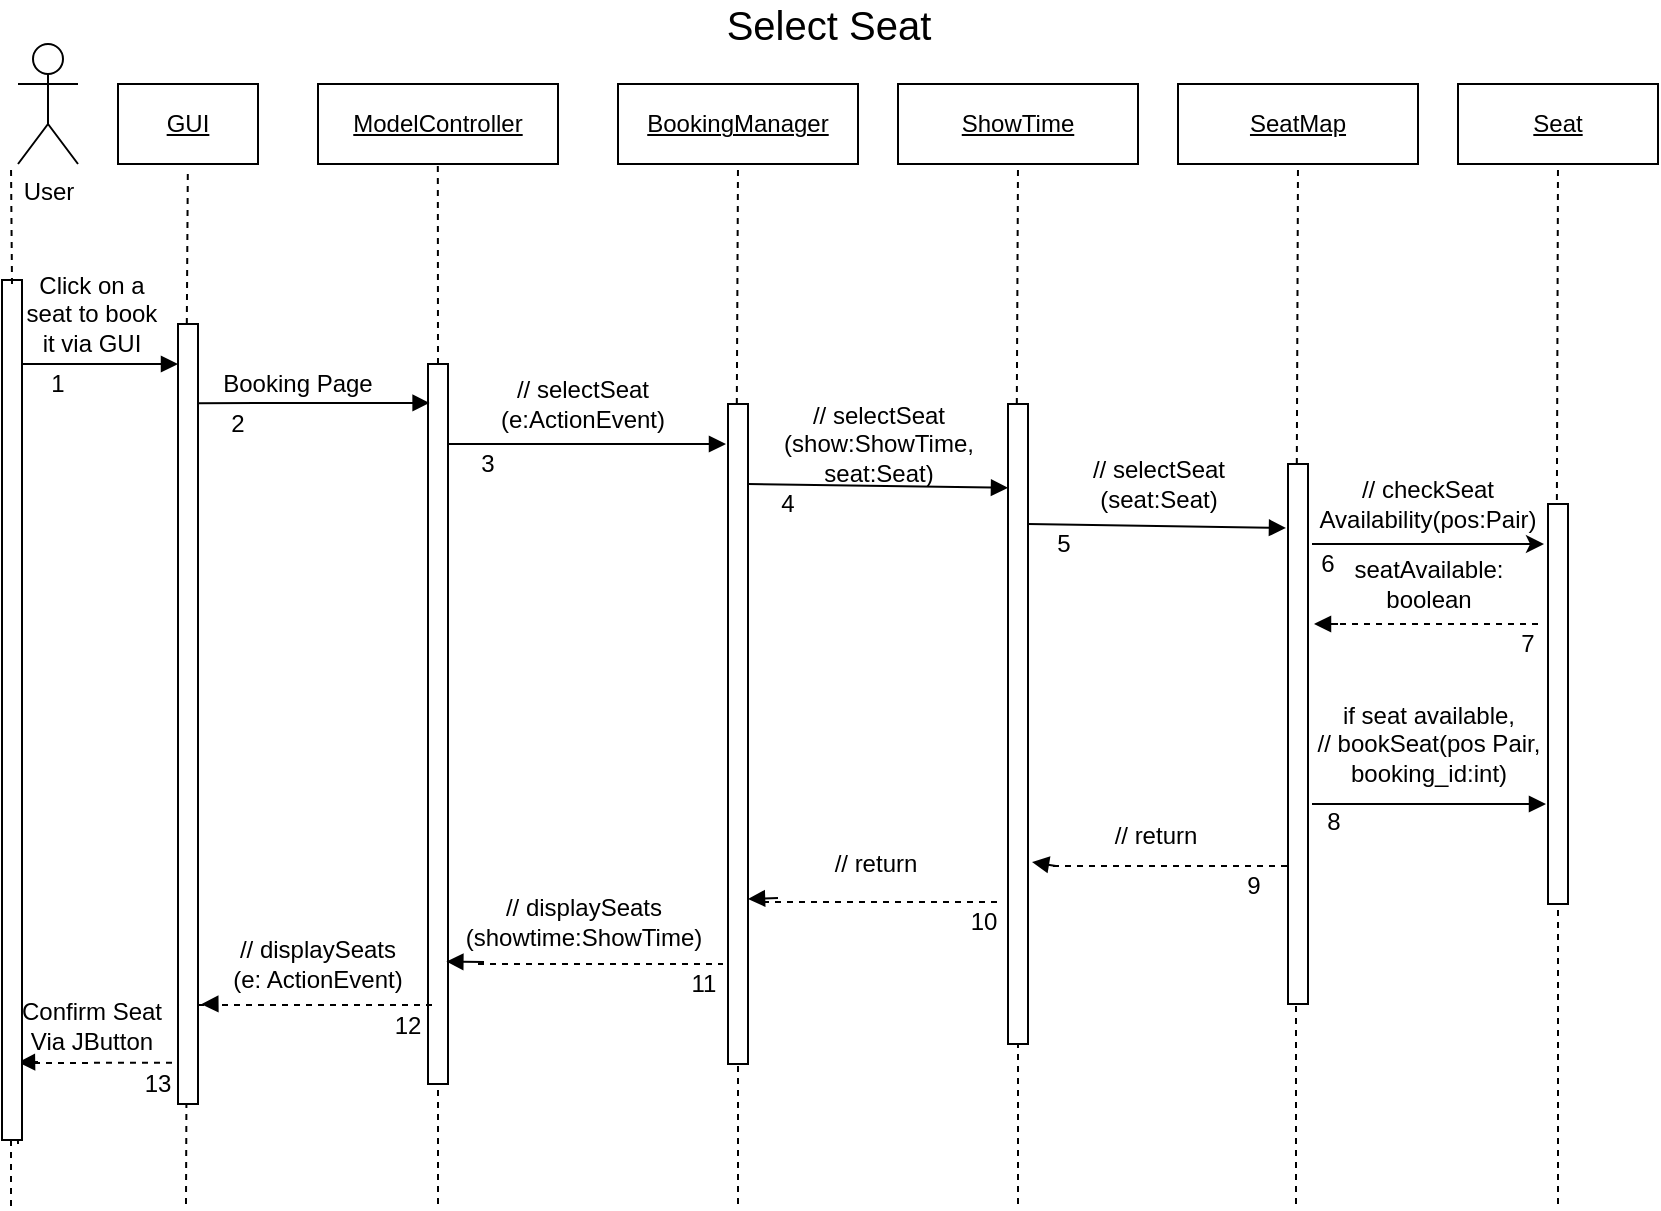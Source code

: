 <mxfile version="13.10.1" type="device"><diagram id="kgpKYQtTHZ0yAKxKKP6v" name="Page-1"><mxGraphModel dx="1385" dy="670" grid="1" gridSize="10" guides="1" tooltips="1" connect="1" arrows="1" fold="1" page="1" pageScale="1" pageWidth="850" pageHeight="1100" math="0" shadow="0"><root><mxCell id="0"/><mxCell id="1" parent="0"/><mxCell id="ZyejAZNdBAXQrAnvhdvS-1" value="&lt;u&gt;SeatMap&lt;/u&gt;" style="rounded=0;whiteSpace=wrap;html=1;" parent="1" vertex="1"><mxGeometry x="600" y="80" width="120" height="40" as="geometry"/></mxCell><mxCell id="ZyejAZNdBAXQrAnvhdvS-2" value="&lt;u&gt;Seat&lt;/u&gt;" style="rounded=0;whiteSpace=wrap;html=1;" parent="1" vertex="1"><mxGeometry x="740" y="80" width="100" height="40" as="geometry"/></mxCell><mxCell id="ZyejAZNdBAXQrAnvhdvS-4" value="User" style="shape=umlActor;verticalLabelPosition=bottom;verticalAlign=top;html=1;outlineConnect=0;" parent="1" vertex="1"><mxGeometry x="20" y="60" width="30" height="60" as="geometry"/></mxCell><mxCell id="ZyejAZNdBAXQrAnvhdvS-7" value="" style="endArrow=none;dashed=1;html=1;entryX=0.5;entryY=1;entryDx=0;entryDy=0;" parent="1" target="ZyejAZNdBAXQrAnvhdvS-2" edge="1"><mxGeometry width="50" height="50" relative="1" as="geometry"><mxPoint x="789.41" y="300" as="sourcePoint"/><mxPoint x="789.91" y="223" as="targetPoint"/></mxGeometry></mxCell><mxCell id="ZyejAZNdBAXQrAnvhdvS-11" value="" style="rounded=0;whiteSpace=wrap;html=1;" parent="1" vertex="1"><mxGeometry x="655" y="270" width="10" height="270" as="geometry"/></mxCell><mxCell id="ZyejAZNdBAXQrAnvhdvS-12" value="" style="rounded=0;whiteSpace=wrap;html=1;" parent="1" vertex="1"><mxGeometry x="785" y="290" width="10" height="200" as="geometry"/></mxCell><mxCell id="ZyejAZNdBAXQrAnvhdvS-35" value="" style="endArrow=none;dashed=1;html=1;entryX=0.5;entryY=1;entryDx=0;entryDy=0;" parent="1" target="ZyejAZNdBAXQrAnvhdvS-12" edge="1"><mxGeometry width="50" height="50" relative="1" as="geometry"><mxPoint x="790" y="640" as="sourcePoint"/><mxPoint x="789.5" y="520" as="targetPoint"/></mxGeometry></mxCell><mxCell id="ZyejAZNdBAXQrAnvhdvS-37" value="" style="endArrow=none;dashed=1;html=1;entryX=0.44;entryY=1.075;entryDx=0;entryDy=0;entryPerimeter=0;" parent="1" edge="1"><mxGeometry width="50" height="50" relative="1" as="geometry"><mxPoint x="16.5" y="641" as="sourcePoint"/><mxPoint x="16.5" y="521" as="targetPoint"/></mxGeometry></mxCell><mxCell id="nYkKp7YHpvfeb8mewTg9-2" value="&lt;font style=&quot;font-size: 20px&quot;&gt;Select Seat&lt;/font&gt;" style="text;html=1;strokeColor=none;fillColor=none;align=center;verticalAlign=middle;whiteSpace=wrap;rounded=0;" parent="1" vertex="1"><mxGeometry x="353" y="40" width="145" height="20" as="geometry"/></mxCell><mxCell id="GYdJ26S9a8ObW8aPidn9-11" value="&lt;u&gt;GUI&lt;/u&gt;" style="rounded=0;whiteSpace=wrap;html=1;" parent="1" vertex="1"><mxGeometry x="70" y="80" width="70" height="40" as="geometry"/></mxCell><mxCell id="GYdJ26S9a8ObW8aPidn9-12" value="&lt;u&gt;ModelController&lt;/u&gt;" style="rounded=0;whiteSpace=wrap;html=1;" parent="1" vertex="1"><mxGeometry x="170" y="80" width="120" height="40" as="geometry"/></mxCell><mxCell id="GYdJ26S9a8ObW8aPidn9-13" value="&lt;u&gt;BookingManager&lt;/u&gt;" style="rounded=0;whiteSpace=wrap;html=1;" parent="1" vertex="1"><mxGeometry x="320" y="80" width="120" height="40" as="geometry"/></mxCell><mxCell id="GYdJ26S9a8ObW8aPidn9-14" value="" style="endArrow=none;dashed=1;html=1;entryX=0.5;entryY=1;entryDx=0;entryDy=0;" parent="1" target="ZyejAZNdBAXQrAnvhdvS-1" edge="1"><mxGeometry width="50" height="50" relative="1" as="geometry"><mxPoint x="659.41" y="270" as="sourcePoint"/><mxPoint x="659.91" y="193" as="targetPoint"/></mxGeometry></mxCell><mxCell id="GYdJ26S9a8ObW8aPidn9-15" value="" style="endArrow=none;dashed=1;html=1;" parent="1" edge="1"><mxGeometry width="50" height="50" relative="1" as="geometry"><mxPoint x="659" y="640" as="sourcePoint"/><mxPoint x="659" y="540" as="targetPoint"/></mxGeometry></mxCell><mxCell id="GYdJ26S9a8ObW8aPidn9-17" value="" style="rounded=0;whiteSpace=wrap;html=1;" parent="1" vertex="1"><mxGeometry x="375" y="240" width="10" height="330" as="geometry"/></mxCell><mxCell id="GYdJ26S9a8ObW8aPidn9-18" value="" style="endArrow=none;dashed=1;html=1;entryX=0.5;entryY=1;entryDx=0;entryDy=0;" parent="1" target="GYdJ26S9a8ObW8aPidn9-13" edge="1"><mxGeometry width="50" height="50" relative="1" as="geometry"><mxPoint x="379.41" y="240" as="sourcePoint"/><mxPoint x="379.91" y="163" as="targetPoint"/></mxGeometry></mxCell><mxCell id="GYdJ26S9a8ObW8aPidn9-19" value="" style="endArrow=none;dashed=1;html=1;entryX=0.5;entryY=1;entryDx=0;entryDy=0;" parent="1" target="GYdJ26S9a8ObW8aPidn9-17" edge="1"><mxGeometry width="50" height="50" relative="1" as="geometry"><mxPoint x="380" y="640" as="sourcePoint"/><mxPoint x="379.91" y="520" as="targetPoint"/></mxGeometry></mxCell><mxCell id="GYdJ26S9a8ObW8aPidn9-21" value="" style="rounded=0;whiteSpace=wrap;html=1;" parent="1" vertex="1"><mxGeometry x="225" y="220" width="10" height="360" as="geometry"/></mxCell><mxCell id="GYdJ26S9a8ObW8aPidn9-22" value="" style="rounded=0;whiteSpace=wrap;html=1;" parent="1" vertex="1"><mxGeometry x="100" y="200" width="10" height="390" as="geometry"/></mxCell><mxCell id="GYdJ26S9a8ObW8aPidn9-23" value="" style="endArrow=none;dashed=1;html=1;exitX=0.5;exitY=0;exitDx=0;exitDy=0;" parent="1" source="GYdJ26S9a8ObW8aPidn9-21" edge="1"><mxGeometry width="50" height="50" relative="1" as="geometry"><mxPoint x="230" y="210" as="sourcePoint"/><mxPoint x="229.91" y="120" as="targetPoint"/></mxGeometry></mxCell><mxCell id="GYdJ26S9a8ObW8aPidn9-24" value="" style="endArrow=none;dashed=1;html=1;" parent="1" edge="1"><mxGeometry width="50" height="50" relative="1" as="geometry"><mxPoint x="104.41" y="200" as="sourcePoint"/><mxPoint x="104.91" y="123" as="targetPoint"/></mxGeometry></mxCell><mxCell id="GYdJ26S9a8ObW8aPidn9-25" value="" style="endArrow=none;dashed=1;html=1;" parent="1" target="GYdJ26S9a8ObW8aPidn9-22" edge="1"><mxGeometry width="50" height="50" relative="1" as="geometry"><mxPoint x="104" y="640" as="sourcePoint"/><mxPoint x="104.91" y="520" as="targetPoint"/></mxGeometry></mxCell><mxCell id="GYdJ26S9a8ObW8aPidn9-26" value="" style="endArrow=none;dashed=1;html=1;entryX=0.5;entryY=1;entryDx=0;entryDy=0;" parent="1" target="GYdJ26S9a8ObW8aPidn9-21" edge="1"><mxGeometry width="50" height="50" relative="1" as="geometry"><mxPoint x="230" y="640" as="sourcePoint"/><mxPoint x="229.91" y="520.0" as="targetPoint"/></mxGeometry></mxCell><mxCell id="t7kscKho5E2BJ3D-RbUJ-9" value="&lt;u&gt;ShowTime&lt;/u&gt;" style="rounded=0;whiteSpace=wrap;html=1;" parent="1" vertex="1"><mxGeometry x="460" y="80" width="120" height="40" as="geometry"/></mxCell><mxCell id="t7kscKho5E2BJ3D-RbUJ-10" value="" style="rounded=0;whiteSpace=wrap;html=1;" parent="1" vertex="1"><mxGeometry x="515" y="240" width="10" height="320" as="geometry"/></mxCell><mxCell id="t7kscKho5E2BJ3D-RbUJ-11" value="" style="endArrow=none;dashed=1;html=1;entryX=0.5;entryY=1;entryDx=0;entryDy=0;" parent="1" target="t7kscKho5E2BJ3D-RbUJ-9" edge="1"><mxGeometry width="50" height="50" relative="1" as="geometry"><mxPoint x="519.41" y="240" as="sourcePoint"/><mxPoint x="519.91" y="163" as="targetPoint"/></mxGeometry></mxCell><mxCell id="t7kscKho5E2BJ3D-RbUJ-12" value="" style="endArrow=none;dashed=1;html=1;entryX=0.5;entryY=1;entryDx=0;entryDy=0;" parent="1" target="t7kscKho5E2BJ3D-RbUJ-10" edge="1"><mxGeometry width="50" height="50" relative="1" as="geometry"><mxPoint x="520" y="640" as="sourcePoint"/><mxPoint x="519.91" y="520" as="targetPoint"/></mxGeometry></mxCell><mxCell id="t7kscKho5E2BJ3D-RbUJ-13" value="" style="endArrow=classic;html=1;" parent="1" edge="1"><mxGeometry width="50" height="50" relative="1" as="geometry"><mxPoint x="667" y="310" as="sourcePoint"/><mxPoint x="783" y="310" as="targetPoint"/></mxGeometry></mxCell><mxCell id="t7kscKho5E2BJ3D-RbUJ-18" value="" style="endArrow=block;endFill=1;endSize=6;html=1;" parent="1" edge="1"><mxGeometry width="100" relative="1" as="geometry"><mxPoint x="20" y="220" as="sourcePoint"/><mxPoint x="100" y="220" as="targetPoint"/></mxGeometry></mxCell><mxCell id="t7kscKho5E2BJ3D-RbUJ-19" value="" style="endArrow=block;endFill=1;endSize=6;html=1;entryX=0.08;entryY=0.054;entryDx=0;entryDy=0;entryPerimeter=0;" parent="1" target="GYdJ26S9a8ObW8aPidn9-21" edge="1"><mxGeometry width="100" relative="1" as="geometry"><mxPoint x="110" y="239.6" as="sourcePoint"/><mxPoint x="180" y="239.6" as="targetPoint"/></mxGeometry></mxCell><mxCell id="t7kscKho5E2BJ3D-RbUJ-20" value="" style="endArrow=block;endFill=1;endSize=6;html=1;" parent="1" edge="1"><mxGeometry width="100" relative="1" as="geometry"><mxPoint x="235" y="260" as="sourcePoint"/><mxPoint x="374" y="260" as="targetPoint"/></mxGeometry></mxCell><mxCell id="t7kscKho5E2BJ3D-RbUJ-21" value="" style="endArrow=block;endFill=1;endSize=6;html=1;entryX=0;entryY=0.131;entryDx=0;entryDy=0;entryPerimeter=0;" parent="1" target="t7kscKho5E2BJ3D-RbUJ-10" edge="1"><mxGeometry width="100" relative="1" as="geometry"><mxPoint x="385" y="280" as="sourcePoint"/><mxPoint x="485" y="280" as="targetPoint"/></mxGeometry></mxCell><mxCell id="t7kscKho5E2BJ3D-RbUJ-22" value="" style="endArrow=block;endFill=1;endSize=6;html=1;" parent="1" edge="1"><mxGeometry width="100" relative="1" as="geometry"><mxPoint x="525" y="300" as="sourcePoint"/><mxPoint x="654" y="302" as="targetPoint"/></mxGeometry></mxCell><mxCell id="t7kscKho5E2BJ3D-RbUJ-23" value="" style="endArrow=block;endFill=1;endSize=6;html=1;" parent="1" edge="1"><mxGeometry width="100" relative="1" as="geometry"><mxPoint x="30" y="569" as="sourcePoint"/><mxPoint x="20" y="569.17" as="targetPoint"/></mxGeometry></mxCell><mxCell id="t7kscKho5E2BJ3D-RbUJ-24" value="" style="endArrow=block;endFill=1;endSize=6;html=1;entryX=1.167;entryY=0.872;entryDx=0;entryDy=0;entryPerimeter=0;" parent="1" target="GYdJ26S9a8ObW8aPidn9-22" edge="1"><mxGeometry width="100" relative="1" as="geometry"><mxPoint x="120" y="540" as="sourcePoint"/><mxPoint x="110" y="450" as="targetPoint"/></mxGeometry></mxCell><mxCell id="t7kscKho5E2BJ3D-RbUJ-25" value="" style="endArrow=block;endFill=1;endSize=6;html=1;entryX=0.917;entryY=0.83;entryDx=0;entryDy=0;entryPerimeter=0;" parent="1" target="GYdJ26S9a8ObW8aPidn9-21" edge="1"><mxGeometry width="100" relative="1" as="geometry"><mxPoint x="253" y="519" as="sourcePoint"/><mxPoint x="235" y="430" as="targetPoint"/></mxGeometry></mxCell><mxCell id="t7kscKho5E2BJ3D-RbUJ-26" value="" style="endArrow=block;endFill=1;endSize=6;html=1;entryX=1;entryY=0.75;entryDx=0;entryDy=0;" parent="1" target="GYdJ26S9a8ObW8aPidn9-17" edge="1"><mxGeometry width="100" relative="1" as="geometry"><mxPoint x="400" y="487" as="sourcePoint"/><mxPoint x="384.17" y="410" as="targetPoint"/></mxGeometry></mxCell><mxCell id="t7kscKho5E2BJ3D-RbUJ-27" value="" style="endArrow=block;endFill=1;endSize=6;html=1;exitX=0;exitY=1;exitDx=0;exitDy=0;" parent="1" edge="1" source="t7kscKho5E2BJ3D-RbUJ-45"><mxGeometry width="100" relative="1" as="geometry"><mxPoint x="653" y="470" as="sourcePoint"/><mxPoint x="527" y="469" as="targetPoint"/></mxGeometry></mxCell><mxCell id="t7kscKho5E2BJ3D-RbUJ-28" value="" style="endArrow=block;endFill=1;endSize=6;html=1;" parent="1" edge="1"><mxGeometry width="100" relative="1" as="geometry"><mxPoint x="680" y="350" as="sourcePoint"/><mxPoint x="668" y="350" as="targetPoint"/></mxGeometry></mxCell><mxCell id="t7kscKho5E2BJ3D-RbUJ-29" value="Click on a seat to book it via GUI" style="text;html=1;strokeColor=none;fillColor=none;align=center;verticalAlign=middle;whiteSpace=wrap;rounded=0;" parent="1" vertex="1"><mxGeometry x="20" y="179" width="74" height="31" as="geometry"/></mxCell><mxCell id="t7kscKho5E2BJ3D-RbUJ-31" value="Booking Page" style="text;html=1;strokeColor=none;fillColor=none;align=center;verticalAlign=middle;whiteSpace=wrap;rounded=0;" parent="1" vertex="1"><mxGeometry x="120" y="220" width="80" height="20" as="geometry"/></mxCell><mxCell id="t7kscKho5E2BJ3D-RbUJ-33" value="// checkSeat&lt;br&gt;Availability(pos:Pair)" style="text;html=1;strokeColor=none;fillColor=none;align=center;verticalAlign=middle;whiteSpace=wrap;rounded=0;" parent="1" vertex="1"><mxGeometry x="690" y="280" width="70" height="20" as="geometry"/></mxCell><mxCell id="t7kscKho5E2BJ3D-RbUJ-34" value="seatAvailable:&lt;br&gt;boolean" style="text;html=1;strokeColor=none;fillColor=none;align=center;verticalAlign=middle;whiteSpace=wrap;rounded=0;" parent="1" vertex="1"><mxGeometry x="682.5" y="320" width="85" height="20" as="geometry"/></mxCell><mxCell id="t7kscKho5E2BJ3D-RbUJ-36" value="if seat available,&lt;br&gt;// bookSeat(pos Pair, booking_id:int)" style="text;html=1;strokeColor=none;fillColor=none;align=center;verticalAlign=middle;whiteSpace=wrap;rounded=0;" parent="1" vertex="1"><mxGeometry x="667.5" y="400" width="115" height="20" as="geometry"/></mxCell><mxCell id="t7kscKho5E2BJ3D-RbUJ-43" value="" style="endArrow=block;endFill=1;endSize=6;html=1;" parent="1" edge="1"><mxGeometry width="100" relative="1" as="geometry"><mxPoint x="667" y="440" as="sourcePoint"/><mxPoint x="784" y="440" as="targetPoint"/></mxGeometry></mxCell><mxCell id="t7kscKho5E2BJ3D-RbUJ-45" value="// return" style="text;html=1;strokeColor=none;fillColor=none;align=center;verticalAlign=middle;whiteSpace=wrap;rounded=0;" parent="1" vertex="1"><mxGeometry x="539" y="440" width="100" height="31" as="geometry"/></mxCell><mxCell id="t7kscKho5E2BJ3D-RbUJ-46" value="// return" style="text;html=1;strokeColor=none;fillColor=none;align=center;verticalAlign=middle;whiteSpace=wrap;rounded=0;" parent="1" vertex="1"><mxGeometry x="400" y="456" width="98" height="27.5" as="geometry"/></mxCell><mxCell id="t7kscKho5E2BJ3D-RbUJ-47" value="// displaySeats&lt;br&gt;(showtime:ShowTime)" style="text;html=1;strokeColor=none;fillColor=none;align=center;verticalAlign=middle;whiteSpace=wrap;rounded=0;" parent="1" vertex="1"><mxGeometry x="252.5" y="483.5" width="100" height="31" as="geometry"/></mxCell><mxCell id="t7kscKho5E2BJ3D-RbUJ-48" value="// displaySeats&lt;br&gt;(e: ActionEvent)" style="text;html=1;strokeColor=none;fillColor=none;align=center;verticalAlign=middle;whiteSpace=wrap;rounded=0;" parent="1" vertex="1"><mxGeometry x="120" y="504" width="100" height="31" as="geometry"/></mxCell><mxCell id="t7kscKho5E2BJ3D-RbUJ-49" value="// selectSeat&lt;br&gt;(e:ActionEvent)" style="text;html=1;strokeColor=none;fillColor=none;align=center;verticalAlign=middle;whiteSpace=wrap;rounded=0;" parent="1" vertex="1"><mxGeometry x="235" y="230" width="135" height="20" as="geometry"/></mxCell><mxCell id="t7kscKho5E2BJ3D-RbUJ-50" value="// selectSeat&lt;br&gt;(show:ShowTime, seat:Seat)" style="text;html=1;strokeColor=none;fillColor=none;align=center;verticalAlign=middle;whiteSpace=wrap;rounded=0;" parent="1" vertex="1"><mxGeometry x="382.5" y="250" width="135" height="20" as="geometry"/></mxCell><mxCell id="t7kscKho5E2BJ3D-RbUJ-51" value="// selectSeat&lt;br&gt;(seat:Seat)" style="text;html=1;strokeColor=none;fillColor=none;align=center;verticalAlign=middle;whiteSpace=wrap;rounded=0;" parent="1" vertex="1"><mxGeometry x="522.5" y="270" width="135" height="20" as="geometry"/></mxCell><mxCell id="t7kscKho5E2BJ3D-RbUJ-52" value="Confirm Seat&lt;br&gt;Via JButton" style="text;html=1;strokeColor=none;fillColor=none;align=center;verticalAlign=middle;whiteSpace=wrap;rounded=0;" parent="1" vertex="1"><mxGeometry x="20" y="535" width="74" height="31" as="geometry"/></mxCell><mxCell id="t7kscKho5E2BJ3D-RbUJ-53" value="1" style="text;html=1;strokeColor=none;fillColor=none;align=center;verticalAlign=middle;whiteSpace=wrap;rounded=0;" parent="1" vertex="1"><mxGeometry x="20" y="220" width="40" height="20" as="geometry"/></mxCell><mxCell id="t7kscKho5E2BJ3D-RbUJ-54" value="2" style="text;html=1;strokeColor=none;fillColor=none;align=center;verticalAlign=middle;whiteSpace=wrap;rounded=0;" parent="1" vertex="1"><mxGeometry x="110" y="240" width="40" height="20" as="geometry"/></mxCell><mxCell id="t7kscKho5E2BJ3D-RbUJ-55" value="3" style="text;html=1;strokeColor=none;fillColor=none;align=center;verticalAlign=middle;whiteSpace=wrap;rounded=0;" parent="1" vertex="1"><mxGeometry x="235" y="260" width="40" height="20" as="geometry"/></mxCell><mxCell id="t7kscKho5E2BJ3D-RbUJ-56" value="4" style="text;html=1;strokeColor=none;fillColor=none;align=center;verticalAlign=middle;whiteSpace=wrap;rounded=0;" parent="1" vertex="1"><mxGeometry x="385" y="280" width="40" height="20" as="geometry"/></mxCell><mxCell id="t7kscKho5E2BJ3D-RbUJ-57" value="5" style="text;html=1;strokeColor=none;fillColor=none;align=center;verticalAlign=middle;whiteSpace=wrap;rounded=0;" parent="1" vertex="1"><mxGeometry x="522.5" y="300" width="40" height="20" as="geometry"/></mxCell><mxCell id="t7kscKho5E2BJ3D-RbUJ-58" value="6" style="text;html=1;strokeColor=none;fillColor=none;align=center;verticalAlign=middle;whiteSpace=wrap;rounded=0;" parent="1" vertex="1"><mxGeometry x="655" y="310" width="40" height="20" as="geometry"/></mxCell><mxCell id="t7kscKho5E2BJ3D-RbUJ-59" value="7" style="text;html=1;strokeColor=none;fillColor=none;align=center;verticalAlign=middle;whiteSpace=wrap;rounded=0;" parent="1" vertex="1"><mxGeometry x="755" y="350" width="40" height="20" as="geometry"/></mxCell><mxCell id="t7kscKho5E2BJ3D-RbUJ-60" value="8" style="text;html=1;strokeColor=none;fillColor=none;align=center;verticalAlign=middle;whiteSpace=wrap;rounded=0;" parent="1" vertex="1"><mxGeometry x="657.5" y="439" width="40" height="20" as="geometry"/></mxCell><mxCell id="t7kscKho5E2BJ3D-RbUJ-61" value="9" style="text;html=1;strokeColor=none;fillColor=none;align=center;verticalAlign=middle;whiteSpace=wrap;rounded=0;" parent="1" vertex="1"><mxGeometry x="617.5" y="471" width="40" height="20" as="geometry"/></mxCell><mxCell id="t7kscKho5E2BJ3D-RbUJ-62" value="10" style="text;html=1;strokeColor=none;fillColor=none;align=center;verticalAlign=middle;whiteSpace=wrap;rounded=0;" parent="1" vertex="1"><mxGeometry x="482.5" y="489" width="40" height="20" as="geometry"/></mxCell><mxCell id="t7kscKho5E2BJ3D-RbUJ-63" value="11" style="text;html=1;strokeColor=none;fillColor=none;align=center;verticalAlign=middle;whiteSpace=wrap;rounded=0;" parent="1" vertex="1"><mxGeometry x="342.5" y="520" width="40" height="20" as="geometry"/></mxCell><mxCell id="t7kscKho5E2BJ3D-RbUJ-64" value="12" style="text;html=1;strokeColor=none;fillColor=none;align=center;verticalAlign=middle;whiteSpace=wrap;rounded=0;" parent="1" vertex="1"><mxGeometry x="195" y="540.5" width="40" height="20" as="geometry"/></mxCell><mxCell id="t7kscKho5E2BJ3D-RbUJ-65" value="13" style="text;html=1;strokeColor=none;fillColor=none;align=center;verticalAlign=middle;whiteSpace=wrap;rounded=0;" parent="1" vertex="1"><mxGeometry x="70" y="570" width="40" height="20" as="geometry"/></mxCell><mxCell id="tr5VKHsIpf5TYbM4JYOu-1" value="" style="rounded=0;whiteSpace=wrap;html=1;" parent="1" vertex="1"><mxGeometry x="12" y="178" width="10" height="430" as="geometry"/></mxCell><mxCell id="tr5VKHsIpf5TYbM4JYOu-2" value="" style="endArrow=none;html=1;" parent="1" target="tr5VKHsIpf5TYbM4JYOu-1" edge="1"><mxGeometry width="50" height="50" relative="1" as="geometry"><mxPoint x="20" y="610" as="sourcePoint"/><mxPoint x="20" y="160" as="targetPoint"/></mxGeometry></mxCell><mxCell id="tr5VKHsIpf5TYbM4JYOu-3" value="" style="endArrow=none;dashed=1;html=1;entryX=0.44;entryY=1.075;entryDx=0;entryDy=0;entryPerimeter=0;" parent="1" edge="1"><mxGeometry width="50" height="50" relative="1" as="geometry"><mxPoint x="17" y="180" as="sourcePoint"/><mxPoint x="16.5" y="120" as="targetPoint"/></mxGeometry></mxCell><mxCell id="GekNwL3oF9K-Sb9idP7J-1" value="" style="endArrow=none;dashed=1;html=1;entryX=0.75;entryY=0;entryDx=0;entryDy=0;" edge="1" parent="1" target="t7kscKho5E2BJ3D-RbUJ-62"><mxGeometry width="50" height="50" relative="1" as="geometry"><mxPoint x="392.5" y="489" as="sourcePoint"/><mxPoint x="482.5" y="489" as="targetPoint"/></mxGeometry></mxCell><mxCell id="GekNwL3oF9K-Sb9idP7J-2" value="" style="endArrow=none;dashed=1;html=1;entryX=0.75;entryY=0;entryDx=0;entryDy=0;" edge="1" parent="1"><mxGeometry width="50" height="50" relative="1" as="geometry"><mxPoint x="537.5" y="471" as="sourcePoint"/><mxPoint x="657.5" y="471" as="targetPoint"/></mxGeometry></mxCell><mxCell id="GekNwL3oF9K-Sb9idP7J-3" value="" style="endArrow=none;dashed=1;html=1;" edge="1" parent="1"><mxGeometry width="50" height="50" relative="1" as="geometry"><mxPoint x="675" y="350" as="sourcePoint"/><mxPoint x="780" y="350" as="targetPoint"/></mxGeometry></mxCell><mxCell id="GekNwL3oF9K-Sb9idP7J-4" value="" style="endArrow=none;dashed=1;html=1;entryX=0.75;entryY=0;entryDx=0;entryDy=0;" edge="1" parent="1" target="t7kscKho5E2BJ3D-RbUJ-63"><mxGeometry width="50" height="50" relative="1" as="geometry"><mxPoint x="250" y="520" as="sourcePoint"/><mxPoint x="370" y="520" as="targetPoint"/></mxGeometry></mxCell><mxCell id="GekNwL3oF9K-Sb9idP7J-5" value="" style="endArrow=none;dashed=1;html=1;entryX=0.75;entryY=0;entryDx=0;entryDy=0;" edge="1" parent="1"><mxGeometry width="50" height="50" relative="1" as="geometry"><mxPoint x="110" y="540.5" as="sourcePoint"/><mxPoint x="230" y="540.5" as="targetPoint"/></mxGeometry></mxCell><mxCell id="GekNwL3oF9K-Sb9idP7J-6" value="" style="endArrow=none;dashed=1;html=1;entryX=-0.195;entryY=0.947;entryDx=0;entryDy=0;entryPerimeter=0;" edge="1" parent="1" target="GYdJ26S9a8ObW8aPidn9-22"><mxGeometry width="50" height="50" relative="1" as="geometry"><mxPoint x="22" y="569.52" as="sourcePoint"/><mxPoint x="142" y="569.52" as="targetPoint"/></mxGeometry></mxCell></root></mxGraphModel></diagram></mxfile>